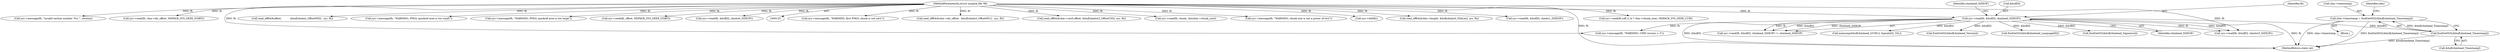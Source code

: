 digraph "0_libmspack_2f084136cfe0d05e5bf5703f3e83c6d955234b4d@pointer" {
"1000280" [label="(Call,chm->timestamp = EndGetM32(&buf[chmhead_Timestamp]))"];
"1000284" [label="(Call,EndGetM32(&buf[chmhead_Timestamp]))"];
"1000233" [label="(Call,sys->read(fh, &buf[0], chmhead_SIZEOF))"];
"1000127" [label="(MethodParameterIn,struct mspack_file *fh)"];
"1000596" [label="(Call,sys->message(fh, \"WARNING; first PMGL chunk is not zero\"))"];
"1000130" [label="(Block,)"];
"1000333" [label="(Call,read_off64(&chm->dir_offset,  &buf[chmhst_OffsetHS1],  sys, fh))"];
"1000344" [label="(Call,read_off64(&chm->sec0.offset, &buf[chmhst3_OffsetCS0], sys, fh))"];
"1000232" [label="(Call,sys->read(fh, &buf[0], chmhead_SIZEOF) != chmhead_SIZEOF)"];
"1000240" [label="(Identifier,chmhead_SIZEOF)"];
"1000690" [label="(Call,sys->read(fh, chunk, (int)chm->chunk_size))"];
"1000586" [label="(Call,sys->message(fh, \"WARNING; chunk size is not a power of two\"))"];
"1000235" [label="(Call,&buf[0])"];
"1000285" [label="(Call,&buf[chmhead_Timestamp])"];
"1000423" [label="(Call,sys->tell(fh))"];
"1000233" [label="(Call,sys->read(fh, &buf[0], chmhead_SIZEOF))"];
"1000257" [label="(Call,memcmp(&buf[chmhead_GUID1], &guids[0], 32L))"];
"1000234" [label="(Identifier,fh)"];
"1000284" [label="(Call,EndGetM32(&buf[chmhead_Timestamp]))"];
"1000382" [label="(Call,read_off64(&chm->length, &buf[chmhs0_FileLen], sys, fh))"];
"1000408" [label="(Call,sys->read(fh, &buf[0], chmhs1_SIZEOF))"];
"1000305" [label="(Call,sys->message(fh, \"WARNING; CHM version > 3\"))"];
"1000643" [label="(Call,sys->seek(fh,(off_t) (x * chm->chunk_size), MSPACK_SYS_SEEK_CUR))"];
"1000275" [label="(Call,EndGetI32(&buf[chmhead_Version]))"];
"1000293" [label="(Call,EndGetI32(&buf[chmhead_LanguageID]))"];
"1000127" [label="(MethodParameterIn,struct mspack_file *fh)"];
"1000281" [label="(Call,chm->timestamp)"];
"1000836" [label="(Call,sys->message(fh, \"invalid section number '%u'.\", section))"];
"1000397" [label="(Call,sys->seek(fh, chm->dir_offset, MSPACK_SYS_SEEK_START))"];
"1001059" [label="(MethodReturn,static int)"];
"1000323" [label="(Call,read_off64(&offset,           &buf[chmhst_OffsetHS0],  sys, fh))"];
"1000291" [label="(Identifier,chm)"];
"1000246" [label="(Call,EndGetI32(&buf[chmhead_Signature]))"];
"1000239" [label="(Identifier,chmhead_SIZEOF)"];
"1000726" [label="(Call,sys->message(fh, \"WARNING; PMGL quickref area is too small\"))"];
"1000280" [label="(Call,chm->timestamp = EndGetM32(&buf[chmhead_Timestamp]))"];
"1000744" [label="(Call,sys->message(fh, \"WARNING; PMGL quickref area is too large\"))"];
"1000310" [label="(Call,sys->read(fh, &buf[0], chmhst3_SIZEOF))"];
"1000361" [label="(Call,sys->seek(fh, offset, MSPACK_SYS_SEEK_START))"];
"1000370" [label="(Call,sys->read(fh, &buf[0], chmhs0_SIZEOF))"];
"1000280" -> "1000130"  [label="AST: "];
"1000280" -> "1000284"  [label="CFG: "];
"1000281" -> "1000280"  [label="AST: "];
"1000284" -> "1000280"  [label="AST: "];
"1000291" -> "1000280"  [label="CFG: "];
"1000280" -> "1001059"  [label="DDG: EndGetM32(&buf[chmhead_Timestamp])"];
"1000280" -> "1001059"  [label="DDG: chm->timestamp"];
"1000284" -> "1000280"  [label="DDG: &buf[chmhead_Timestamp]"];
"1000284" -> "1000285"  [label="CFG: "];
"1000285" -> "1000284"  [label="AST: "];
"1000284" -> "1001059"  [label="DDG: &buf[chmhead_Timestamp]"];
"1000233" -> "1000284"  [label="DDG: &buf[0]"];
"1000233" -> "1000232"  [label="AST: "];
"1000233" -> "1000239"  [label="CFG: "];
"1000234" -> "1000233"  [label="AST: "];
"1000235" -> "1000233"  [label="AST: "];
"1000239" -> "1000233"  [label="AST: "];
"1000240" -> "1000233"  [label="CFG: "];
"1000233" -> "1001059"  [label="DDG: &buf[0]"];
"1000233" -> "1001059"  [label="DDG: fh"];
"1000233" -> "1000232"  [label="DDG: fh"];
"1000233" -> "1000232"  [label="DDG: &buf[0]"];
"1000233" -> "1000232"  [label="DDG: chmhead_SIZEOF"];
"1000127" -> "1000233"  [label="DDG: fh"];
"1000233" -> "1000246"  [label="DDG: &buf[0]"];
"1000233" -> "1000257"  [label="DDG: &buf[0]"];
"1000233" -> "1000275"  [label="DDG: &buf[0]"];
"1000233" -> "1000293"  [label="DDG: &buf[0]"];
"1000233" -> "1000305"  [label="DDG: fh"];
"1000233" -> "1000310"  [label="DDG: fh"];
"1000233" -> "1000310"  [label="DDG: &buf[0]"];
"1000127" -> "1000125"  [label="AST: "];
"1000127" -> "1001059"  [label="DDG: fh"];
"1000127" -> "1000305"  [label="DDG: fh"];
"1000127" -> "1000310"  [label="DDG: fh"];
"1000127" -> "1000323"  [label="DDG: fh"];
"1000127" -> "1000333"  [label="DDG: fh"];
"1000127" -> "1000344"  [label="DDG: fh"];
"1000127" -> "1000361"  [label="DDG: fh"];
"1000127" -> "1000370"  [label="DDG: fh"];
"1000127" -> "1000382"  [label="DDG: fh"];
"1000127" -> "1000397"  [label="DDG: fh"];
"1000127" -> "1000408"  [label="DDG: fh"];
"1000127" -> "1000423"  [label="DDG: fh"];
"1000127" -> "1000586"  [label="DDG: fh"];
"1000127" -> "1000596"  [label="DDG: fh"];
"1000127" -> "1000643"  [label="DDG: fh"];
"1000127" -> "1000690"  [label="DDG: fh"];
"1000127" -> "1000726"  [label="DDG: fh"];
"1000127" -> "1000744"  [label="DDG: fh"];
"1000127" -> "1000836"  [label="DDG: fh"];
}
